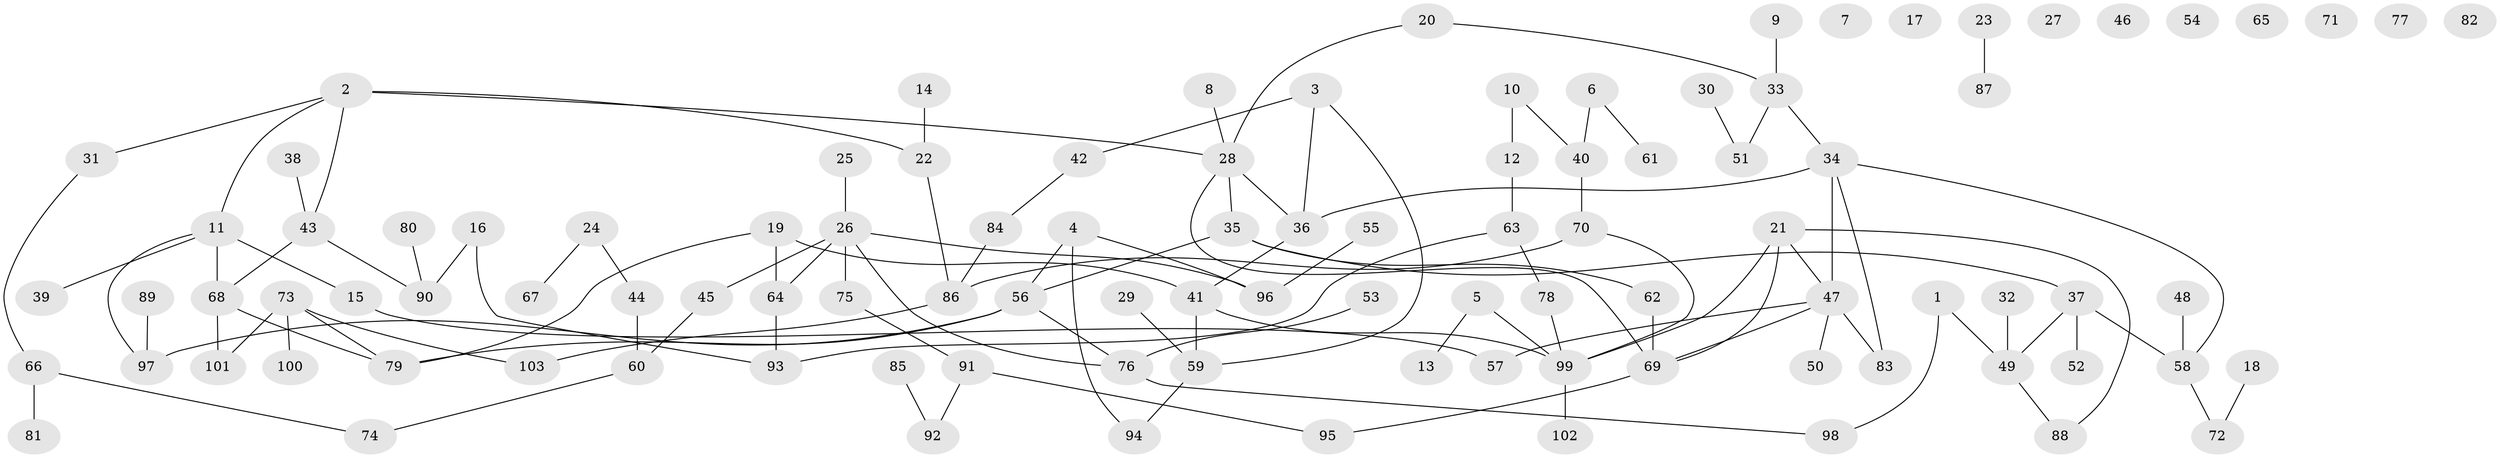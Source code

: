 // coarse degree distribution, {2: 0.18055555555555555, 5: 0.06944444444444445, 3: 0.1527777777777778, 4: 0.1388888888888889, 1: 0.2638888888888889, 0: 0.1388888888888889, 6: 0.013888888888888888, 8: 0.027777777777777776, 7: 0.013888888888888888}
// Generated by graph-tools (version 1.1) at 2025/23/03/03/25 07:23:24]
// undirected, 103 vertices, 119 edges
graph export_dot {
graph [start="1"]
  node [color=gray90,style=filled];
  1;
  2;
  3;
  4;
  5;
  6;
  7;
  8;
  9;
  10;
  11;
  12;
  13;
  14;
  15;
  16;
  17;
  18;
  19;
  20;
  21;
  22;
  23;
  24;
  25;
  26;
  27;
  28;
  29;
  30;
  31;
  32;
  33;
  34;
  35;
  36;
  37;
  38;
  39;
  40;
  41;
  42;
  43;
  44;
  45;
  46;
  47;
  48;
  49;
  50;
  51;
  52;
  53;
  54;
  55;
  56;
  57;
  58;
  59;
  60;
  61;
  62;
  63;
  64;
  65;
  66;
  67;
  68;
  69;
  70;
  71;
  72;
  73;
  74;
  75;
  76;
  77;
  78;
  79;
  80;
  81;
  82;
  83;
  84;
  85;
  86;
  87;
  88;
  89;
  90;
  91;
  92;
  93;
  94;
  95;
  96;
  97;
  98;
  99;
  100;
  101;
  102;
  103;
  1 -- 49;
  1 -- 98;
  2 -- 11;
  2 -- 22;
  2 -- 28;
  2 -- 31;
  2 -- 43;
  3 -- 36;
  3 -- 42;
  3 -- 59;
  4 -- 56;
  4 -- 94;
  4 -- 96;
  5 -- 13;
  5 -- 99;
  6 -- 40;
  6 -- 61;
  8 -- 28;
  9 -- 33;
  10 -- 12;
  10 -- 40;
  11 -- 15;
  11 -- 39;
  11 -- 68;
  11 -- 97;
  12 -- 63;
  14 -- 22;
  15 -- 57;
  16 -- 90;
  16 -- 93;
  18 -- 72;
  19 -- 41;
  19 -- 64;
  19 -- 79;
  20 -- 28;
  20 -- 33;
  21 -- 47;
  21 -- 69;
  21 -- 88;
  21 -- 99;
  22 -- 86;
  23 -- 87;
  24 -- 44;
  24 -- 67;
  25 -- 26;
  26 -- 45;
  26 -- 64;
  26 -- 75;
  26 -- 76;
  26 -- 96;
  28 -- 35;
  28 -- 36;
  28 -- 69;
  29 -- 59;
  30 -- 51;
  31 -- 66;
  32 -- 49;
  33 -- 34;
  33 -- 51;
  34 -- 36;
  34 -- 47;
  34 -- 58;
  34 -- 83;
  35 -- 37;
  35 -- 56;
  35 -- 62;
  36 -- 41;
  37 -- 49;
  37 -- 52;
  37 -- 58;
  38 -- 43;
  40 -- 70;
  41 -- 59;
  41 -- 99;
  42 -- 84;
  43 -- 68;
  43 -- 90;
  44 -- 60;
  45 -- 60;
  47 -- 50;
  47 -- 57;
  47 -- 69;
  47 -- 83;
  48 -- 58;
  49 -- 88;
  53 -- 76;
  55 -- 96;
  56 -- 76;
  56 -- 79;
  56 -- 97;
  58 -- 72;
  59 -- 94;
  60 -- 74;
  62 -- 69;
  63 -- 78;
  63 -- 93;
  64 -- 93;
  66 -- 74;
  66 -- 81;
  68 -- 79;
  68 -- 101;
  69 -- 95;
  70 -- 86;
  70 -- 99;
  73 -- 79;
  73 -- 100;
  73 -- 101;
  73 -- 103;
  75 -- 91;
  76 -- 98;
  78 -- 99;
  80 -- 90;
  84 -- 86;
  85 -- 92;
  86 -- 103;
  89 -- 97;
  91 -- 92;
  91 -- 95;
  99 -- 102;
}
